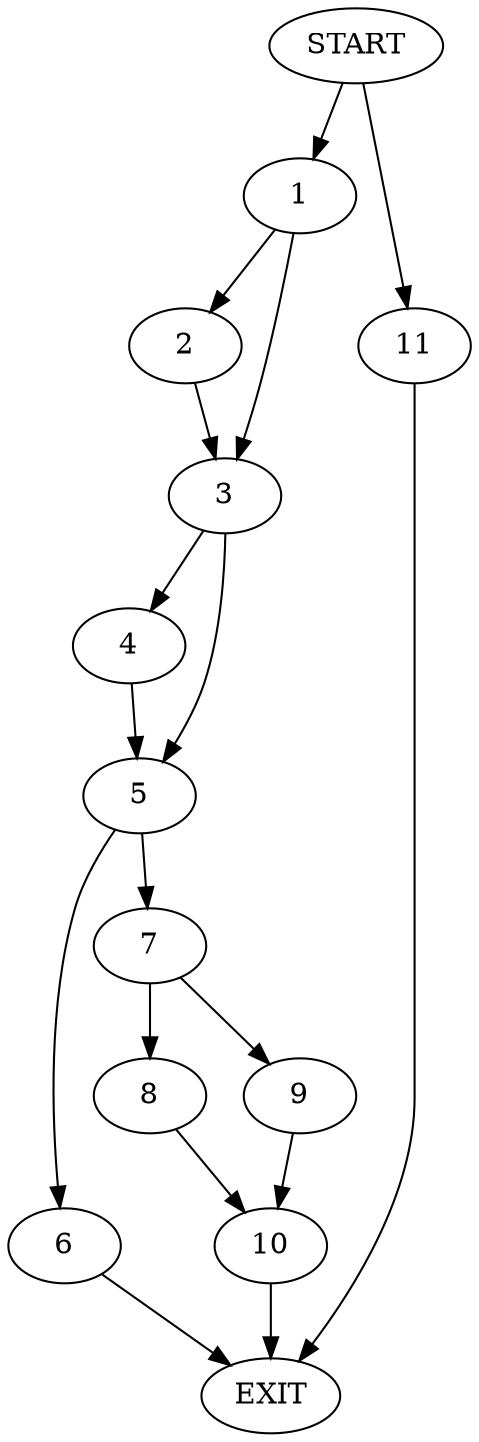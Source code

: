 digraph {
0 [label="START"]
12 [label="EXIT"]
0 -> 1
1 -> 2
1 -> 3
2 -> 3
3 -> 4
3 -> 5
4 -> 5
5 -> 6
5 -> 7
6 -> 12
7 -> 8
7 -> 9
8 -> 10
9 -> 10
10 -> 12
0 -> 11
11 -> 12
}
